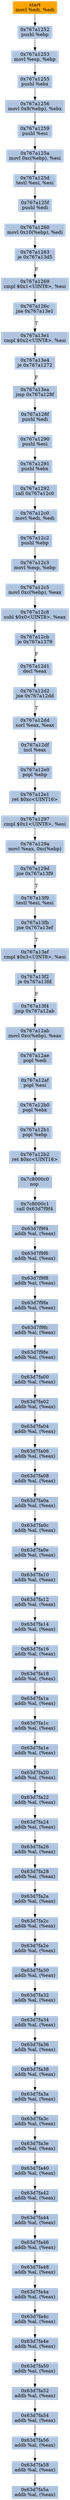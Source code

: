 digraph G {
node[shape=rectangle,style=filled,fillcolor=lightsteelblue,color=lightsteelblue]
bgcolor="transparent"
a0x767a1250movl_edi_edi[label="start\nmovl %edi, %edi",color="lightgrey",fillcolor="orange"];
a0x767a1252pushl_ebp[label="0x767a1252\npushl %ebp"];
a0x767a1253movl_esp_ebp[label="0x767a1253\nmovl %esp, %ebp"];
a0x767a1255pushl_ebx[label="0x767a1255\npushl %ebx"];
a0x767a1256movl_0x8ebp__ebx[label="0x767a1256\nmovl 0x8(%ebp), %ebx"];
a0x767a1259pushl_esi[label="0x767a1259\npushl %esi"];
a0x767a125amovl_0xcebp__esi[label="0x767a125a\nmovl 0xc(%ebp), %esi"];
a0x767a125dtestl_esi_esi[label="0x767a125d\ntestl %esi, %esi"];
a0x767a125fpushl_edi[label="0x767a125f\npushl %edi"];
a0x767a1260movl_0x10ebp__edi[label="0x767a1260\nmovl 0x10(%ebp), %edi"];
a0x767a1263je_0x767a13d5[label="0x767a1263\nje 0x767a13d5"];
a0x767a1269cmpl_0x1UINT8_esi[label="0x767a1269\ncmpl $0x1<UINT8>, %esi"];
a0x767a126cjne_0x767a13e1[label="0x767a126c\njne 0x767a13e1"];
a0x767a13e1cmpl_0x2UINT8_esi[label="0x767a13e1\ncmpl $0x2<UINT8>, %esi"];
a0x767a13e4je_0x767a1272[label="0x767a13e4\nje 0x767a1272"];
a0x767a13eajmp_0x767a128f[label="0x767a13ea\njmp 0x767a128f"];
a0x767a128fpushl_edi[label="0x767a128f\npushl %edi"];
a0x767a1290pushl_esi[label="0x767a1290\npushl %esi"];
a0x767a1291pushl_ebx[label="0x767a1291\npushl %ebx"];
a0x767a1292call_0x767a12c0[label="0x767a1292\ncall 0x767a12c0"];
a0x767a12c0movl_edi_edi[label="0x767a12c0\nmovl %edi, %edi"];
a0x767a12c2pushl_ebp[label="0x767a12c2\npushl %ebp"];
a0x767a12c3movl_esp_ebp[label="0x767a12c3\nmovl %esp, %ebp"];
a0x767a12c5movl_0xcebp__eax[label="0x767a12c5\nmovl 0xc(%ebp), %eax"];
a0x767a12c8subl_0x0UINT8_eax[label="0x767a12c8\nsubl $0x0<UINT8>, %eax"];
a0x767a12cbje_0x767a1379[label="0x767a12cb\nje 0x767a1379"];
a0x767a12d1decl_eax[label="0x767a12d1\ndecl %eax"];
a0x767a12d2jne_0x767a12dd[label="0x767a12d2\njne 0x767a12dd"];
a0x767a12ddxorl_eax_eax[label="0x767a12dd\nxorl %eax, %eax"];
a0x767a12dfincl_eax[label="0x767a12df\nincl %eax"];
a0x767a12e0popl_ebp[label="0x767a12e0\npopl %ebp"];
a0x767a12e1ret_0xcUINT16[label="0x767a12e1\nret $0xc<UINT16>"];
a0x767a1297cmpl_0x1UINT8_esi[label="0x767a1297\ncmpl $0x1<UINT8>, %esi"];
a0x767a129amovl_eax_0xcebp_[label="0x767a129a\nmovl %eax, 0xc(%ebp)"];
a0x767a129djne_0x767a13f9[label="0x767a129d\njne 0x767a13f9"];
a0x767a13f9testl_esi_esi[label="0x767a13f9\ntestl %esi, %esi"];
a0x767a13fbjne_0x767a13ef[label="0x767a13fb\njne 0x767a13ef"];
a0x767a13efcmpl_0x3UINT8_esi[label="0x767a13ef\ncmpl $0x3<UINT8>, %esi"];
a0x767a13f2je_0x767a13fd[label="0x767a13f2\nje 0x767a13fd"];
a0x767a13f4jmp_0x767a12ab[label="0x767a13f4\njmp 0x767a12ab"];
a0x767a12abmovl_0xcebp__eax[label="0x767a12ab\nmovl 0xc(%ebp), %eax"];
a0x767a12aepopl_edi[label="0x767a12ae\npopl %edi"];
a0x767a12afpopl_esi[label="0x767a12af\npopl %esi"];
a0x767a12b0popl_ebx[label="0x767a12b0\npopl %ebx"];
a0x767a12b1popl_ebp[label="0x767a12b1\npopl %ebp"];
a0x767a12b2ret_0xcUINT16[label="0x767a12b2\nret $0xc<UINT16>"];
a0x7c8000c0nop_[label="0x7c8000c0\nnop "];
a0x7c8000c1call_0x63d7f9f4[label="0x7c8000c1\ncall 0x63d7f9f4"];
a0x63d7f9f4addb_al_eax_[label="0x63d7f9f4\naddb %al, (%eax)"];
a0x63d7f9f6addb_al_eax_[label="0x63d7f9f6\naddb %al, (%eax)"];
a0x63d7f9f8addb_al_eax_[label="0x63d7f9f8\naddb %al, (%eax)"];
a0x63d7f9faaddb_al_eax_[label="0x63d7f9fa\naddb %al, (%eax)"];
a0x63d7f9fcaddb_al_eax_[label="0x63d7f9fc\naddb %al, (%eax)"];
a0x63d7f9feaddb_al_eax_[label="0x63d7f9fe\naddb %al, (%eax)"];
a0x63d7fa00addb_al_eax_[label="0x63d7fa00\naddb %al, (%eax)"];
a0x63d7fa02addb_al_eax_[label="0x63d7fa02\naddb %al, (%eax)"];
a0x63d7fa04addb_al_eax_[label="0x63d7fa04\naddb %al, (%eax)"];
a0x63d7fa06addb_al_eax_[label="0x63d7fa06\naddb %al, (%eax)"];
a0x63d7fa08addb_al_eax_[label="0x63d7fa08\naddb %al, (%eax)"];
a0x63d7fa0aaddb_al_eax_[label="0x63d7fa0a\naddb %al, (%eax)"];
a0x63d7fa0caddb_al_eax_[label="0x63d7fa0c\naddb %al, (%eax)"];
a0x63d7fa0eaddb_al_eax_[label="0x63d7fa0e\naddb %al, (%eax)"];
a0x63d7fa10addb_al_eax_[label="0x63d7fa10\naddb %al, (%eax)"];
a0x63d7fa12addb_al_eax_[label="0x63d7fa12\naddb %al, (%eax)"];
a0x63d7fa14addb_al_eax_[label="0x63d7fa14\naddb %al, (%eax)"];
a0x63d7fa16addb_al_eax_[label="0x63d7fa16\naddb %al, (%eax)"];
a0x63d7fa18addb_al_eax_[label="0x63d7fa18\naddb %al, (%eax)"];
a0x63d7fa1aaddb_al_eax_[label="0x63d7fa1a\naddb %al, (%eax)"];
a0x63d7fa1caddb_al_eax_[label="0x63d7fa1c\naddb %al, (%eax)"];
a0x63d7fa1eaddb_al_eax_[label="0x63d7fa1e\naddb %al, (%eax)"];
a0x63d7fa20addb_al_eax_[label="0x63d7fa20\naddb %al, (%eax)"];
a0x63d7fa22addb_al_eax_[label="0x63d7fa22\naddb %al, (%eax)"];
a0x63d7fa24addb_al_eax_[label="0x63d7fa24\naddb %al, (%eax)"];
a0x63d7fa26addb_al_eax_[label="0x63d7fa26\naddb %al, (%eax)"];
a0x63d7fa28addb_al_eax_[label="0x63d7fa28\naddb %al, (%eax)"];
a0x63d7fa2aaddb_al_eax_[label="0x63d7fa2a\naddb %al, (%eax)"];
a0x63d7fa2caddb_al_eax_[label="0x63d7fa2c\naddb %al, (%eax)"];
a0x63d7fa2eaddb_al_eax_[label="0x63d7fa2e\naddb %al, (%eax)"];
a0x63d7fa30addb_al_eax_[label="0x63d7fa30\naddb %al, (%eax)"];
a0x63d7fa32addb_al_eax_[label="0x63d7fa32\naddb %al, (%eax)"];
a0x63d7fa34addb_al_eax_[label="0x63d7fa34\naddb %al, (%eax)"];
a0x63d7fa36addb_al_eax_[label="0x63d7fa36\naddb %al, (%eax)"];
a0x63d7fa38addb_al_eax_[label="0x63d7fa38\naddb %al, (%eax)"];
a0x63d7fa3aaddb_al_eax_[label="0x63d7fa3a\naddb %al, (%eax)"];
a0x63d7fa3caddb_al_eax_[label="0x63d7fa3c\naddb %al, (%eax)"];
a0x63d7fa3eaddb_al_eax_[label="0x63d7fa3e\naddb %al, (%eax)"];
a0x63d7fa40addb_al_eax_[label="0x63d7fa40\naddb %al, (%eax)"];
a0x63d7fa42addb_al_eax_[label="0x63d7fa42\naddb %al, (%eax)"];
a0x63d7fa44addb_al_eax_[label="0x63d7fa44\naddb %al, (%eax)"];
a0x63d7fa46addb_al_eax_[label="0x63d7fa46\naddb %al, (%eax)"];
a0x63d7fa48addb_al_eax_[label="0x63d7fa48\naddb %al, (%eax)"];
a0x63d7fa4aaddb_al_eax_[label="0x63d7fa4a\naddb %al, (%eax)"];
a0x63d7fa4caddb_al_eax_[label="0x63d7fa4c\naddb %al, (%eax)"];
a0x63d7fa4eaddb_al_eax_[label="0x63d7fa4e\naddb %al, (%eax)"];
a0x63d7fa50addb_al_eax_[label="0x63d7fa50\naddb %al, (%eax)"];
a0x63d7fa52addb_al_eax_[label="0x63d7fa52\naddb %al, (%eax)"];
a0x63d7fa54addb_al_eax_[label="0x63d7fa54\naddb %al, (%eax)"];
a0x63d7fa56addb_al_eax_[label="0x63d7fa56\naddb %al, (%eax)"];
a0x63d7fa58addb_al_eax_[label="0x63d7fa58\naddb %al, (%eax)"];
a0x63d7fa5aaddb_al_eax_[label="0x63d7fa5a\naddb %al, (%eax)"];
a0x767a1250movl_edi_edi -> a0x767a1252pushl_ebp [color="#000000"];
a0x767a1252pushl_ebp -> a0x767a1253movl_esp_ebp [color="#000000"];
a0x767a1253movl_esp_ebp -> a0x767a1255pushl_ebx [color="#000000"];
a0x767a1255pushl_ebx -> a0x767a1256movl_0x8ebp__ebx [color="#000000"];
a0x767a1256movl_0x8ebp__ebx -> a0x767a1259pushl_esi [color="#000000"];
a0x767a1259pushl_esi -> a0x767a125amovl_0xcebp__esi [color="#000000"];
a0x767a125amovl_0xcebp__esi -> a0x767a125dtestl_esi_esi [color="#000000"];
a0x767a125dtestl_esi_esi -> a0x767a125fpushl_edi [color="#000000"];
a0x767a125fpushl_edi -> a0x767a1260movl_0x10ebp__edi [color="#000000"];
a0x767a1260movl_0x10ebp__edi -> a0x767a1263je_0x767a13d5 [color="#000000"];
a0x767a1263je_0x767a13d5 -> a0x767a1269cmpl_0x1UINT8_esi [color="#000000",label="F"];
a0x767a1269cmpl_0x1UINT8_esi -> a0x767a126cjne_0x767a13e1 [color="#000000"];
a0x767a126cjne_0x767a13e1 -> a0x767a13e1cmpl_0x2UINT8_esi [color="#000000",label="T"];
a0x767a13e1cmpl_0x2UINT8_esi -> a0x767a13e4je_0x767a1272 [color="#000000"];
a0x767a13e4je_0x767a1272 -> a0x767a13eajmp_0x767a128f [color="#000000",label="F"];
a0x767a13eajmp_0x767a128f -> a0x767a128fpushl_edi [color="#000000"];
a0x767a128fpushl_edi -> a0x767a1290pushl_esi [color="#000000"];
a0x767a1290pushl_esi -> a0x767a1291pushl_ebx [color="#000000"];
a0x767a1291pushl_ebx -> a0x767a1292call_0x767a12c0 [color="#000000"];
a0x767a1292call_0x767a12c0 -> a0x767a12c0movl_edi_edi [color="#000000"];
a0x767a12c0movl_edi_edi -> a0x767a12c2pushl_ebp [color="#000000"];
a0x767a12c2pushl_ebp -> a0x767a12c3movl_esp_ebp [color="#000000"];
a0x767a12c3movl_esp_ebp -> a0x767a12c5movl_0xcebp__eax [color="#000000"];
a0x767a12c5movl_0xcebp__eax -> a0x767a12c8subl_0x0UINT8_eax [color="#000000"];
a0x767a12c8subl_0x0UINT8_eax -> a0x767a12cbje_0x767a1379 [color="#000000"];
a0x767a12cbje_0x767a1379 -> a0x767a12d1decl_eax [color="#000000",label="F"];
a0x767a12d1decl_eax -> a0x767a12d2jne_0x767a12dd [color="#000000"];
a0x767a12d2jne_0x767a12dd -> a0x767a12ddxorl_eax_eax [color="#000000",label="T"];
a0x767a12ddxorl_eax_eax -> a0x767a12dfincl_eax [color="#000000"];
a0x767a12dfincl_eax -> a0x767a12e0popl_ebp [color="#000000"];
a0x767a12e0popl_ebp -> a0x767a12e1ret_0xcUINT16 [color="#000000"];
a0x767a12e1ret_0xcUINT16 -> a0x767a1297cmpl_0x1UINT8_esi [color="#000000"];
a0x767a1297cmpl_0x1UINT8_esi -> a0x767a129amovl_eax_0xcebp_ [color="#000000"];
a0x767a129amovl_eax_0xcebp_ -> a0x767a129djne_0x767a13f9 [color="#000000"];
a0x767a129djne_0x767a13f9 -> a0x767a13f9testl_esi_esi [color="#000000",label="T"];
a0x767a13f9testl_esi_esi -> a0x767a13fbjne_0x767a13ef [color="#000000"];
a0x767a13fbjne_0x767a13ef -> a0x767a13efcmpl_0x3UINT8_esi [color="#000000",label="T"];
a0x767a13efcmpl_0x3UINT8_esi -> a0x767a13f2je_0x767a13fd [color="#000000"];
a0x767a13f2je_0x767a13fd -> a0x767a13f4jmp_0x767a12ab [color="#000000",label="F"];
a0x767a13f4jmp_0x767a12ab -> a0x767a12abmovl_0xcebp__eax [color="#000000"];
a0x767a12abmovl_0xcebp__eax -> a0x767a12aepopl_edi [color="#000000"];
a0x767a12aepopl_edi -> a0x767a12afpopl_esi [color="#000000"];
a0x767a12afpopl_esi -> a0x767a12b0popl_ebx [color="#000000"];
a0x767a12b0popl_ebx -> a0x767a12b1popl_ebp [color="#000000"];
a0x767a12b1popl_ebp -> a0x767a12b2ret_0xcUINT16 [color="#000000"];
a0x767a12b2ret_0xcUINT16 -> a0x7c8000c0nop_ [color="#000000"];
a0x7c8000c0nop_ -> a0x7c8000c1call_0x63d7f9f4 [color="#000000"];
a0x7c8000c1call_0x63d7f9f4 -> a0x63d7f9f4addb_al_eax_ [color="#000000"];
a0x63d7f9f4addb_al_eax_ -> a0x63d7f9f6addb_al_eax_ [color="#000000"];
a0x63d7f9f6addb_al_eax_ -> a0x63d7f9f8addb_al_eax_ [color="#000000"];
a0x63d7f9f8addb_al_eax_ -> a0x63d7f9faaddb_al_eax_ [color="#000000"];
a0x63d7f9faaddb_al_eax_ -> a0x63d7f9fcaddb_al_eax_ [color="#000000"];
a0x63d7f9fcaddb_al_eax_ -> a0x63d7f9feaddb_al_eax_ [color="#000000"];
a0x63d7f9feaddb_al_eax_ -> a0x63d7fa00addb_al_eax_ [color="#000000"];
a0x63d7fa00addb_al_eax_ -> a0x63d7fa02addb_al_eax_ [color="#000000"];
a0x63d7fa02addb_al_eax_ -> a0x63d7fa04addb_al_eax_ [color="#000000"];
a0x63d7fa04addb_al_eax_ -> a0x63d7fa06addb_al_eax_ [color="#000000"];
a0x63d7fa06addb_al_eax_ -> a0x63d7fa08addb_al_eax_ [color="#000000"];
a0x63d7fa08addb_al_eax_ -> a0x63d7fa0aaddb_al_eax_ [color="#000000"];
a0x63d7fa0aaddb_al_eax_ -> a0x63d7fa0caddb_al_eax_ [color="#000000"];
a0x63d7fa0caddb_al_eax_ -> a0x63d7fa0eaddb_al_eax_ [color="#000000"];
a0x63d7fa0eaddb_al_eax_ -> a0x63d7fa10addb_al_eax_ [color="#000000"];
a0x63d7fa10addb_al_eax_ -> a0x63d7fa12addb_al_eax_ [color="#000000"];
a0x63d7fa12addb_al_eax_ -> a0x63d7fa14addb_al_eax_ [color="#000000"];
a0x63d7fa14addb_al_eax_ -> a0x63d7fa16addb_al_eax_ [color="#000000"];
a0x63d7fa16addb_al_eax_ -> a0x63d7fa18addb_al_eax_ [color="#000000"];
a0x63d7fa18addb_al_eax_ -> a0x63d7fa1aaddb_al_eax_ [color="#000000"];
a0x63d7fa1aaddb_al_eax_ -> a0x63d7fa1caddb_al_eax_ [color="#000000"];
a0x63d7fa1caddb_al_eax_ -> a0x63d7fa1eaddb_al_eax_ [color="#000000"];
a0x63d7fa1eaddb_al_eax_ -> a0x63d7fa20addb_al_eax_ [color="#000000"];
a0x63d7fa20addb_al_eax_ -> a0x63d7fa22addb_al_eax_ [color="#000000"];
a0x63d7fa22addb_al_eax_ -> a0x63d7fa24addb_al_eax_ [color="#000000"];
a0x63d7fa24addb_al_eax_ -> a0x63d7fa26addb_al_eax_ [color="#000000"];
a0x63d7fa26addb_al_eax_ -> a0x63d7fa28addb_al_eax_ [color="#000000"];
a0x63d7fa28addb_al_eax_ -> a0x63d7fa2aaddb_al_eax_ [color="#000000"];
a0x63d7fa2aaddb_al_eax_ -> a0x63d7fa2caddb_al_eax_ [color="#000000"];
a0x63d7fa2caddb_al_eax_ -> a0x63d7fa2eaddb_al_eax_ [color="#000000"];
a0x63d7fa2eaddb_al_eax_ -> a0x63d7fa30addb_al_eax_ [color="#000000"];
a0x63d7fa30addb_al_eax_ -> a0x63d7fa32addb_al_eax_ [color="#000000"];
a0x63d7fa32addb_al_eax_ -> a0x63d7fa34addb_al_eax_ [color="#000000"];
a0x63d7fa34addb_al_eax_ -> a0x63d7fa36addb_al_eax_ [color="#000000"];
a0x63d7fa36addb_al_eax_ -> a0x63d7fa38addb_al_eax_ [color="#000000"];
a0x63d7fa38addb_al_eax_ -> a0x63d7fa3aaddb_al_eax_ [color="#000000"];
a0x63d7fa3aaddb_al_eax_ -> a0x63d7fa3caddb_al_eax_ [color="#000000"];
a0x63d7fa3caddb_al_eax_ -> a0x63d7fa3eaddb_al_eax_ [color="#000000"];
a0x63d7fa3eaddb_al_eax_ -> a0x63d7fa40addb_al_eax_ [color="#000000"];
a0x63d7fa40addb_al_eax_ -> a0x63d7fa42addb_al_eax_ [color="#000000"];
a0x63d7fa42addb_al_eax_ -> a0x63d7fa44addb_al_eax_ [color="#000000"];
a0x63d7fa44addb_al_eax_ -> a0x63d7fa46addb_al_eax_ [color="#000000"];
a0x63d7fa46addb_al_eax_ -> a0x63d7fa48addb_al_eax_ [color="#000000"];
a0x63d7fa48addb_al_eax_ -> a0x63d7fa4aaddb_al_eax_ [color="#000000"];
a0x63d7fa4aaddb_al_eax_ -> a0x63d7fa4caddb_al_eax_ [color="#000000"];
a0x63d7fa4caddb_al_eax_ -> a0x63d7fa4eaddb_al_eax_ [color="#000000"];
a0x63d7fa4eaddb_al_eax_ -> a0x63d7fa50addb_al_eax_ [color="#000000"];
a0x63d7fa50addb_al_eax_ -> a0x63d7fa52addb_al_eax_ [color="#000000"];
a0x63d7fa52addb_al_eax_ -> a0x63d7fa54addb_al_eax_ [color="#000000"];
a0x63d7fa54addb_al_eax_ -> a0x63d7fa56addb_al_eax_ [color="#000000"];
a0x63d7fa56addb_al_eax_ -> a0x63d7fa58addb_al_eax_ [color="#000000"];
a0x63d7fa58addb_al_eax_ -> a0x63d7fa5aaddb_al_eax_ [color="#000000"];
}
